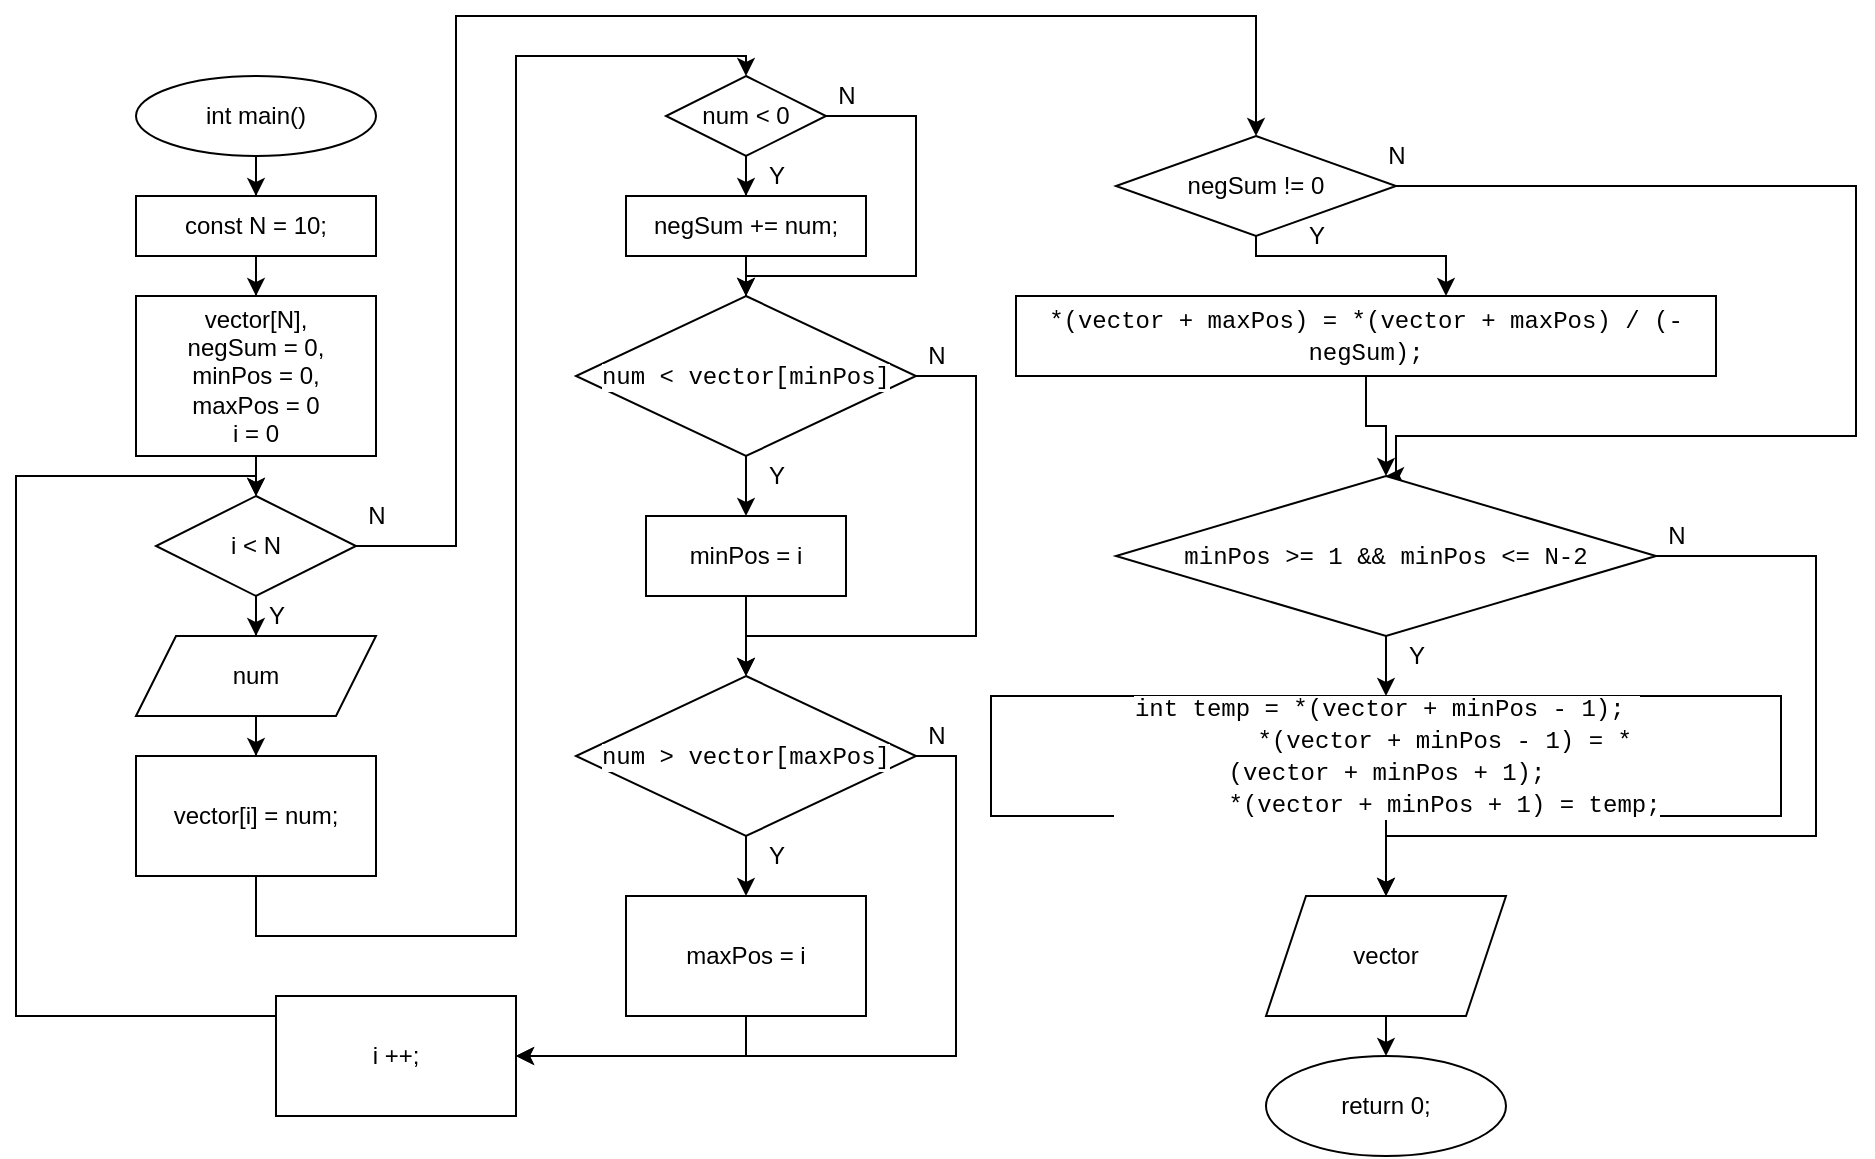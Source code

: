 <mxfile version="15.1.3" type="device"><diagram id="ypd6DX57DGDzRqFmfqcp" name="Страница 1"><mxGraphModel dx="1021" dy="600" grid="1" gridSize="10" guides="1" tooltips="1" connect="1" arrows="1" fold="1" page="1" pageScale="1" pageWidth="1654" pageHeight="2336" math="0" shadow="0"><root><mxCell id="0"/><mxCell id="1" parent="0"/><mxCell id="NWo7hQxaaid1gu6lxvA1-2" style="edgeStyle=orthogonalEdgeStyle;rounded=0;orthogonalLoop=1;jettySize=auto;html=1;exitX=0.5;exitY=1;exitDx=0;exitDy=0;" edge="1" parent="1" source="NWo7hQxaaid1gu6lxvA1-1" target="NWo7hQxaaid1gu6lxvA1-3"><mxGeometry relative="1" as="geometry"><mxPoint x="460" y="330" as="targetPoint"/></mxGeometry></mxCell><mxCell id="NWo7hQxaaid1gu6lxvA1-1" value="int main()" style="ellipse;whiteSpace=wrap;html=1;" vertex="1" parent="1"><mxGeometry x="400" y="260" width="120" height="40" as="geometry"/></mxCell><mxCell id="NWo7hQxaaid1gu6lxvA1-4" style="edgeStyle=orthogonalEdgeStyle;rounded=0;orthogonalLoop=1;jettySize=auto;html=1;exitX=0.5;exitY=1;exitDx=0;exitDy=0;" edge="1" parent="1" source="NWo7hQxaaid1gu6lxvA1-3" target="NWo7hQxaaid1gu6lxvA1-5"><mxGeometry relative="1" as="geometry"><mxPoint x="460" y="380" as="targetPoint"/></mxGeometry></mxCell><mxCell id="NWo7hQxaaid1gu6lxvA1-3" value="const N = 10;&lt;br&gt;" style="rounded=0;whiteSpace=wrap;html=1;" vertex="1" parent="1"><mxGeometry x="400" y="320" width="120" height="30" as="geometry"/></mxCell><mxCell id="NWo7hQxaaid1gu6lxvA1-8" style="edgeStyle=orthogonalEdgeStyle;rounded=0;orthogonalLoop=1;jettySize=auto;html=1;exitX=0.5;exitY=1;exitDx=0;exitDy=0;entryX=0.5;entryY=0;entryDx=0;entryDy=0;" edge="1" parent="1" source="NWo7hQxaaid1gu6lxvA1-5" target="NWo7hQxaaid1gu6lxvA1-7"><mxGeometry relative="1" as="geometry"/></mxCell><mxCell id="NWo7hQxaaid1gu6lxvA1-5" value="vector[N],&lt;br&gt;negSum = 0,&lt;br&gt;minPos = 0,&lt;br&gt;maxPos = 0&lt;br&gt;i = 0" style="rounded=0;whiteSpace=wrap;html=1;" vertex="1" parent="1"><mxGeometry x="400" y="370" width="120" height="80" as="geometry"/></mxCell><mxCell id="NWo7hQxaaid1gu6lxvA1-9" style="edgeStyle=orthogonalEdgeStyle;rounded=0;orthogonalLoop=1;jettySize=auto;html=1;exitX=0.5;exitY=1;exitDx=0;exitDy=0;" edge="1" parent="1" source="NWo7hQxaaid1gu6lxvA1-7" target="NWo7hQxaaid1gu6lxvA1-11"><mxGeometry relative="1" as="geometry"><mxPoint x="460" y="560" as="targetPoint"/></mxGeometry></mxCell><mxCell id="NWo7hQxaaid1gu6lxvA1-39" style="edgeStyle=orthogonalEdgeStyle;rounded=0;orthogonalLoop=1;jettySize=auto;html=1;exitX=1;exitY=0.5;exitDx=0;exitDy=0;" edge="1" parent="1" source="NWo7hQxaaid1gu6lxvA1-7" target="NWo7hQxaaid1gu6lxvA1-40"><mxGeometry relative="1" as="geometry"><mxPoint x="960" y="290" as="targetPoint"/><Array as="points"><mxPoint x="560" y="495"/><mxPoint x="560" y="230"/><mxPoint x="960" y="230"/></Array></mxGeometry></mxCell><mxCell id="NWo7hQxaaid1gu6lxvA1-7" value="i &amp;lt; N" style="rhombus;whiteSpace=wrap;html=1;" vertex="1" parent="1"><mxGeometry x="410" y="470" width="100" height="50" as="geometry"/></mxCell><mxCell id="NWo7hQxaaid1gu6lxvA1-12" style="edgeStyle=orthogonalEdgeStyle;rounded=0;orthogonalLoop=1;jettySize=auto;html=1;exitX=0.5;exitY=1;exitDx=0;exitDy=0;" edge="1" parent="1" source="NWo7hQxaaid1gu6lxvA1-11" target="NWo7hQxaaid1gu6lxvA1-13"><mxGeometry relative="1" as="geometry"><mxPoint x="460" y="600" as="targetPoint"/></mxGeometry></mxCell><mxCell id="NWo7hQxaaid1gu6lxvA1-11" value="num" style="shape=parallelogram;perimeter=parallelogramPerimeter;whiteSpace=wrap;html=1;fixedSize=1;" vertex="1" parent="1"><mxGeometry x="400" y="540" width="120" height="40" as="geometry"/></mxCell><mxCell id="NWo7hQxaaid1gu6lxvA1-14" style="edgeStyle=orthogonalEdgeStyle;rounded=0;orthogonalLoop=1;jettySize=auto;html=1;exitX=0.5;exitY=1;exitDx=0;exitDy=0;" edge="1" parent="1" source="NWo7hQxaaid1gu6lxvA1-13" target="NWo7hQxaaid1gu6lxvA1-15"><mxGeometry relative="1" as="geometry"><mxPoint x="460" y="680" as="targetPoint"/><Array as="points"><mxPoint x="460" y="690"/><mxPoint x="590" y="690"/><mxPoint x="590" y="250"/><mxPoint x="705" y="250"/></Array></mxGeometry></mxCell><mxCell id="NWo7hQxaaid1gu6lxvA1-13" value="vector[i] = num;" style="rounded=0;whiteSpace=wrap;html=1;" vertex="1" parent="1"><mxGeometry x="400" y="600" width="120" height="60" as="geometry"/></mxCell><mxCell id="NWo7hQxaaid1gu6lxvA1-16" style="edgeStyle=orthogonalEdgeStyle;rounded=0;orthogonalLoop=1;jettySize=auto;html=1;exitX=0.5;exitY=1;exitDx=0;exitDy=0;" edge="1" parent="1" source="NWo7hQxaaid1gu6lxvA1-15" target="NWo7hQxaaid1gu6lxvA1-17"><mxGeometry relative="1" as="geometry"><mxPoint x="705" y="330" as="targetPoint"/></mxGeometry></mxCell><mxCell id="NWo7hQxaaid1gu6lxvA1-35" style="edgeStyle=orthogonalEdgeStyle;rounded=0;orthogonalLoop=1;jettySize=auto;html=1;exitX=1;exitY=0.5;exitDx=0;exitDy=0;entryX=0.5;entryY=0;entryDx=0;entryDy=0;" edge="1" parent="1" source="NWo7hQxaaid1gu6lxvA1-15" target="NWo7hQxaaid1gu6lxvA1-19"><mxGeometry relative="1" as="geometry"><Array as="points"><mxPoint x="790" y="280"/><mxPoint x="790" y="360"/><mxPoint x="705" y="360"/></Array></mxGeometry></mxCell><mxCell id="NWo7hQxaaid1gu6lxvA1-15" value="num &amp;lt; 0" style="rhombus;whiteSpace=wrap;html=1;" vertex="1" parent="1"><mxGeometry x="665" y="260" width="80" height="40" as="geometry"/></mxCell><mxCell id="NWo7hQxaaid1gu6lxvA1-18" style="edgeStyle=orthogonalEdgeStyle;rounded=0;orthogonalLoop=1;jettySize=auto;html=1;exitX=0.5;exitY=1;exitDx=0;exitDy=0;" edge="1" parent="1" source="NWo7hQxaaid1gu6lxvA1-17" target="NWo7hQxaaid1gu6lxvA1-19"><mxGeometry relative="1" as="geometry"><mxPoint x="705" y="380" as="targetPoint"/></mxGeometry></mxCell><mxCell id="NWo7hQxaaid1gu6lxvA1-17" value="negSum += num;" style="rounded=0;whiteSpace=wrap;html=1;" vertex="1" parent="1"><mxGeometry x="645" y="320" width="120" height="30" as="geometry"/></mxCell><mxCell id="NWo7hQxaaid1gu6lxvA1-22" style="edgeStyle=orthogonalEdgeStyle;rounded=0;orthogonalLoop=1;jettySize=auto;html=1;exitX=0.5;exitY=1;exitDx=0;exitDy=0;" edge="1" parent="1" source="NWo7hQxaaid1gu6lxvA1-19" target="NWo7hQxaaid1gu6lxvA1-23"><mxGeometry relative="1" as="geometry"><mxPoint x="705" y="480" as="targetPoint"/></mxGeometry></mxCell><mxCell id="NWo7hQxaaid1gu6lxvA1-36" style="edgeStyle=orthogonalEdgeStyle;rounded=0;orthogonalLoop=1;jettySize=auto;html=1;exitX=1;exitY=0.5;exitDx=0;exitDy=0;entryX=0.5;entryY=0;entryDx=0;entryDy=0;" edge="1" parent="1" source="NWo7hQxaaid1gu6lxvA1-19" target="NWo7hQxaaid1gu6lxvA1-26"><mxGeometry relative="1" as="geometry"><mxPoint x="810" y="570" as="targetPoint"/><Array as="points"><mxPoint x="820" y="410"/><mxPoint x="820" y="540"/><mxPoint x="705" y="540"/></Array></mxGeometry></mxCell><mxCell id="NWo7hQxaaid1gu6lxvA1-19" value="&lt;div style=&quot;font-family: &amp;#34;consolas&amp;#34; , &amp;#34;courier new&amp;#34; , monospace ; line-height: 16px&quot;&gt;&lt;span style=&quot;background-color: rgb(255 , 255 , 255)&quot;&gt;num&amp;nbsp;&amp;lt;&amp;nbsp;vector[minPos]&lt;/span&gt;&lt;/div&gt;" style="rhombus;whiteSpace=wrap;html=1;" vertex="1" parent="1"><mxGeometry x="620" y="370" width="170" height="80" as="geometry"/></mxCell><mxCell id="NWo7hQxaaid1gu6lxvA1-20" style="edgeStyle=orthogonalEdgeStyle;rounded=0;orthogonalLoop=1;jettySize=auto;html=1;exitX=0.5;exitY=1;exitDx=0;exitDy=0;" edge="1" parent="1" source="NWo7hQxaaid1gu6lxvA1-19" target="NWo7hQxaaid1gu6lxvA1-19"><mxGeometry relative="1" as="geometry"/></mxCell><mxCell id="NWo7hQxaaid1gu6lxvA1-25" style="edgeStyle=orthogonalEdgeStyle;rounded=0;orthogonalLoop=1;jettySize=auto;html=1;exitX=0.5;exitY=1;exitDx=0;exitDy=0;entryX=0.5;entryY=0;entryDx=0;entryDy=0;" edge="1" parent="1" source="NWo7hQxaaid1gu6lxvA1-23" target="NWo7hQxaaid1gu6lxvA1-26"><mxGeometry relative="1" as="geometry"><mxPoint x="705" y="560" as="targetPoint"/></mxGeometry></mxCell><mxCell id="NWo7hQxaaid1gu6lxvA1-23" value="minPos = i" style="rounded=0;whiteSpace=wrap;html=1;" vertex="1" parent="1"><mxGeometry x="655" y="480" width="100" height="40" as="geometry"/></mxCell><mxCell id="NWo7hQxaaid1gu6lxvA1-27" style="edgeStyle=orthogonalEdgeStyle;rounded=0;orthogonalLoop=1;jettySize=auto;html=1;exitX=0.5;exitY=1;exitDx=0;exitDy=0;" edge="1" parent="1" source="NWo7hQxaaid1gu6lxvA1-26" target="NWo7hQxaaid1gu6lxvA1-28"><mxGeometry relative="1" as="geometry"><mxPoint x="705" y="670" as="targetPoint"/></mxGeometry></mxCell><mxCell id="NWo7hQxaaid1gu6lxvA1-37" style="edgeStyle=orthogonalEdgeStyle;rounded=0;orthogonalLoop=1;jettySize=auto;html=1;exitX=1;exitY=0.5;exitDx=0;exitDy=0;entryX=1;entryY=0.5;entryDx=0;entryDy=0;" edge="1" parent="1" source="NWo7hQxaaid1gu6lxvA1-26" target="NWo7hQxaaid1gu6lxvA1-32"><mxGeometry relative="1" as="geometry"><mxPoint x="810" y="770" as="targetPoint"/><Array as="points"><mxPoint x="810" y="600"/><mxPoint x="810" y="750"/></Array></mxGeometry></mxCell><mxCell id="NWo7hQxaaid1gu6lxvA1-26" value="&lt;div style=&quot;font-family: &amp;#34;consolas&amp;#34; , &amp;#34;courier new&amp;#34; , monospace ; line-height: 16px&quot;&gt;&lt;span style=&quot;background-color: rgb(255 , 255 , 255)&quot;&gt;num &amp;gt; vector[maxPos]&lt;/span&gt;&lt;/div&gt;" style="rhombus;whiteSpace=wrap;html=1;" vertex="1" parent="1"><mxGeometry x="620" y="560" width="170" height="80" as="geometry"/></mxCell><mxCell id="NWo7hQxaaid1gu6lxvA1-33" style="edgeStyle=orthogonalEdgeStyle;rounded=0;orthogonalLoop=1;jettySize=auto;html=1;exitX=0.5;exitY=1;exitDx=0;exitDy=0;entryX=1;entryY=0.5;entryDx=0;entryDy=0;" edge="1" parent="1" source="NWo7hQxaaid1gu6lxvA1-28" target="NWo7hQxaaid1gu6lxvA1-32"><mxGeometry relative="1" as="geometry"/></mxCell><mxCell id="NWo7hQxaaid1gu6lxvA1-28" value="maxPos = i" style="rounded=0;whiteSpace=wrap;html=1;" vertex="1" parent="1"><mxGeometry x="645" y="670" width="120" height="60" as="geometry"/></mxCell><mxCell id="NWo7hQxaaid1gu6lxvA1-34" style="edgeStyle=orthogonalEdgeStyle;rounded=0;orthogonalLoop=1;jettySize=auto;html=1;exitX=0;exitY=0.5;exitDx=0;exitDy=0;entryX=0.5;entryY=0;entryDx=0;entryDy=0;" edge="1" parent="1" source="NWo7hQxaaid1gu6lxvA1-32" target="NWo7hQxaaid1gu6lxvA1-7"><mxGeometry relative="1" as="geometry"><mxPoint x="350" y="450" as="targetPoint"/><Array as="points"><mxPoint x="340" y="730"/><mxPoint x="340" y="460"/><mxPoint x="460" y="460"/></Array></mxGeometry></mxCell><mxCell id="NWo7hQxaaid1gu6lxvA1-32" value="i ++;" style="whiteSpace=wrap;html=1;" vertex="1" parent="1"><mxGeometry x="470" y="720" width="120" height="60" as="geometry"/></mxCell><mxCell id="NWo7hQxaaid1gu6lxvA1-41" style="edgeStyle=orthogonalEdgeStyle;rounded=0;orthogonalLoop=1;jettySize=auto;html=1;exitX=0.5;exitY=1;exitDx=0;exitDy=0;" edge="1" parent="1" source="NWo7hQxaaid1gu6lxvA1-40" target="NWo7hQxaaid1gu6lxvA1-42"><mxGeometry relative="1" as="geometry"><mxPoint x="960.176" y="360" as="targetPoint"/><Array as="points"><mxPoint x="960" y="350"/><mxPoint x="1055" y="350"/></Array></mxGeometry></mxCell><mxCell id="NWo7hQxaaid1gu6lxvA1-43" style="edgeStyle=orthogonalEdgeStyle;rounded=0;orthogonalLoop=1;jettySize=auto;html=1;exitX=1;exitY=0.5;exitDx=0;exitDy=0;entryX=0;entryY=0.5;entryDx=0;entryDy=0;" edge="1" parent="1" source="NWo7hQxaaid1gu6lxvA1-40" target="NWo7hQxaaid1gu6lxvA1-45"><mxGeometry relative="1" as="geometry"><mxPoint x="1030" y="510" as="targetPoint"/><Array as="points"><mxPoint x="1260" y="315"/><mxPoint x="1260" y="440"/><mxPoint x="1030" y="440"/><mxPoint x="1030" y="460"/></Array></mxGeometry></mxCell><mxCell id="NWo7hQxaaid1gu6lxvA1-40" value="negSum != 0" style="rhombus;whiteSpace=wrap;html=1;" vertex="1" parent="1"><mxGeometry x="890" y="290" width="140" height="50" as="geometry"/></mxCell><mxCell id="NWo7hQxaaid1gu6lxvA1-55" style="edgeStyle=orthogonalEdgeStyle;rounded=0;orthogonalLoop=1;jettySize=auto;html=1;exitX=0.5;exitY=1;exitDx=0;exitDy=0;entryX=0;entryY=0.5;entryDx=0;entryDy=0;" edge="1" parent="1" source="NWo7hQxaaid1gu6lxvA1-42" target="NWo7hQxaaid1gu6lxvA1-45"><mxGeometry relative="1" as="geometry"/></mxCell><mxCell id="NWo7hQxaaid1gu6lxvA1-42" value="&lt;div style=&quot;font-family: &amp;#34;consolas&amp;#34; , &amp;#34;courier new&amp;#34; , monospace ; line-height: 16px&quot;&gt;&lt;span style=&quot;background-color: rgb(255 , 255 , 255)&quot;&gt;*(vector&amp;nbsp;+&amp;nbsp;maxPos)&amp;nbsp;=&amp;nbsp;*(vector&amp;nbsp;+&amp;nbsp;maxPos)&amp;nbsp;/&amp;nbsp;(-negSum);&lt;/span&gt;&lt;/div&gt;" style="rounded=0;whiteSpace=wrap;html=1;" vertex="1" parent="1"><mxGeometry x="840" y="370" width="350" height="40" as="geometry"/></mxCell><mxCell id="NWo7hQxaaid1gu6lxvA1-48" style="edgeStyle=orthogonalEdgeStyle;rounded=0;orthogonalLoop=1;jettySize=auto;html=1;exitX=1;exitY=0.5;exitDx=0;exitDy=0;" edge="1" parent="1" source="NWo7hQxaaid1gu6lxvA1-45" target="NWo7hQxaaid1gu6lxvA1-49"><mxGeometry relative="1" as="geometry"><mxPoint x="1025" y="660" as="targetPoint"/></mxGeometry></mxCell><mxCell id="NWo7hQxaaid1gu6lxvA1-50" style="edgeStyle=orthogonalEdgeStyle;rounded=0;orthogonalLoop=1;jettySize=auto;html=1;exitX=0.5;exitY=0;exitDx=0;exitDy=0;entryX=0.5;entryY=0;entryDx=0;entryDy=0;" edge="1" parent="1" source="NWo7hQxaaid1gu6lxvA1-45" target="NWo7hQxaaid1gu6lxvA1-51"><mxGeometry relative="1" as="geometry"><mxPoint x="1260" y="830" as="targetPoint"/><Array as="points"><mxPoint x="1240" y="500"/><mxPoint x="1240" y="640"/><mxPoint x="1025" y="640"/></Array></mxGeometry></mxCell><mxCell id="NWo7hQxaaid1gu6lxvA1-45" value="&lt;div style=&quot;font-family: &amp;#34;consolas&amp;#34; , &amp;#34;courier new&amp;#34; , monospace ; line-height: 16px&quot;&gt;&lt;span style=&quot;background-color: rgb(255 , 255 , 255)&quot;&gt;minPos&amp;nbsp;&amp;gt;=&amp;nbsp;1&amp;nbsp;&amp;amp;&amp;amp;&amp;nbsp;minPos&amp;nbsp;&amp;lt;=&amp;nbsp;N-2&lt;/span&gt;&lt;/div&gt;" style="rhombus;whiteSpace=wrap;html=1;direction=south;" vertex="1" parent="1"><mxGeometry x="890" y="460" width="270" height="80" as="geometry"/></mxCell><mxCell id="NWo7hQxaaid1gu6lxvA1-52" style="edgeStyle=orthogonalEdgeStyle;rounded=0;orthogonalLoop=1;jettySize=auto;html=1;exitX=0.5;exitY=1;exitDx=0;exitDy=0;entryX=0.5;entryY=0;entryDx=0;entryDy=0;" edge="1" parent="1" source="NWo7hQxaaid1gu6lxvA1-49" target="NWo7hQxaaid1gu6lxvA1-51"><mxGeometry relative="1" as="geometry"/></mxCell><mxCell id="NWo7hQxaaid1gu6lxvA1-49" value="&lt;div style=&quot;font-family: &amp;#34;consolas&amp;#34; , &amp;#34;courier new&amp;#34; , monospace ; line-height: 16px&quot;&gt;&lt;div&gt;&lt;span style=&quot;background-color: rgb(255 , 255 , 255)&quot;&gt;int&amp;nbsp;temp&amp;nbsp;=&amp;nbsp;*(vector&amp;nbsp;+&amp;nbsp;minPos&amp;nbsp;-&amp;nbsp;1);&amp;nbsp;&lt;/span&gt;&lt;/div&gt;&lt;div&gt;&lt;span style=&quot;background-color: rgb(255 , 255 , 255)&quot;&gt;&amp;nbsp;&amp;nbsp;&amp;nbsp;&amp;nbsp;&amp;nbsp;&amp;nbsp;&amp;nbsp;&amp;nbsp;*(vector&amp;nbsp;+&amp;nbsp;minPos&amp;nbsp;-&amp;nbsp;1)&amp;nbsp;=&amp;nbsp;*(vector&amp;nbsp;+&amp;nbsp;minPos&amp;nbsp;+&amp;nbsp;1);&lt;/span&gt;&lt;/div&gt;&lt;div&gt;&lt;span style=&quot;background-color: rgb(255 , 255 , 255)&quot;&gt;&amp;nbsp;&amp;nbsp;&amp;nbsp;&amp;nbsp;&amp;nbsp;&amp;nbsp;&amp;nbsp;&amp;nbsp;*(vector&amp;nbsp;+&amp;nbsp;minPos&amp;nbsp;+&amp;nbsp;1)&amp;nbsp;=&amp;nbsp;temp;&lt;/span&gt;&lt;/div&gt;&lt;/div&gt;" style="rounded=0;whiteSpace=wrap;html=1;" vertex="1" parent="1"><mxGeometry x="827.5" y="570" width="395" height="60" as="geometry"/></mxCell><mxCell id="NWo7hQxaaid1gu6lxvA1-54" style="edgeStyle=orthogonalEdgeStyle;rounded=0;orthogonalLoop=1;jettySize=auto;html=1;exitX=0.5;exitY=1;exitDx=0;exitDy=0;entryX=0.5;entryY=0;entryDx=0;entryDy=0;" edge="1" parent="1" source="NWo7hQxaaid1gu6lxvA1-51" target="NWo7hQxaaid1gu6lxvA1-53"><mxGeometry relative="1" as="geometry"/></mxCell><mxCell id="NWo7hQxaaid1gu6lxvA1-51" value="vector" style="shape=parallelogram;perimeter=parallelogramPerimeter;whiteSpace=wrap;html=1;fixedSize=1;" vertex="1" parent="1"><mxGeometry x="965" y="670" width="120" height="60" as="geometry"/></mxCell><mxCell id="NWo7hQxaaid1gu6lxvA1-53" value="return 0;" style="ellipse;whiteSpace=wrap;html=1;" vertex="1" parent="1"><mxGeometry x="965" y="750" width="120" height="50" as="geometry"/></mxCell><mxCell id="NWo7hQxaaid1gu6lxvA1-56" value="N" style="text;html=1;align=center;verticalAlign=middle;resizable=0;points=[];autosize=1;strokeColor=none;fillColor=none;" vertex="1" parent="1"><mxGeometry x="510" y="470" width="20" height="20" as="geometry"/></mxCell><mxCell id="NWo7hQxaaid1gu6lxvA1-57" value="Y" style="text;html=1;align=center;verticalAlign=middle;resizable=0;points=[];autosize=1;strokeColor=none;fillColor=none;" vertex="1" parent="1"><mxGeometry x="460" y="520" width="20" height="20" as="geometry"/></mxCell><mxCell id="NWo7hQxaaid1gu6lxvA1-58" value="N" style="text;html=1;align=center;verticalAlign=middle;resizable=0;points=[];autosize=1;strokeColor=none;fillColor=none;" vertex="1" parent="1"><mxGeometry x="745" y="260" width="20" height="20" as="geometry"/></mxCell><mxCell id="NWo7hQxaaid1gu6lxvA1-59" value="Y" style="text;html=1;align=center;verticalAlign=middle;resizable=0;points=[];autosize=1;strokeColor=none;fillColor=none;" vertex="1" parent="1"><mxGeometry x="710" y="300" width="20" height="20" as="geometry"/></mxCell><mxCell id="NWo7hQxaaid1gu6lxvA1-60" value="N" style="text;html=1;align=center;verticalAlign=middle;resizable=0;points=[];autosize=1;strokeColor=none;fillColor=none;" vertex="1" parent="1"><mxGeometry x="790" y="390" width="20" height="20" as="geometry"/></mxCell><mxCell id="NWo7hQxaaid1gu6lxvA1-61" value="Y" style="text;html=1;align=center;verticalAlign=middle;resizable=0;points=[];autosize=1;strokeColor=none;fillColor=none;" vertex="1" parent="1"><mxGeometry x="710" y="450" width="20" height="20" as="geometry"/></mxCell><mxCell id="NWo7hQxaaid1gu6lxvA1-62" value="N" style="text;html=1;align=center;verticalAlign=middle;resizable=0;points=[];autosize=1;strokeColor=none;fillColor=none;" vertex="1" parent="1"><mxGeometry x="790" y="580" width="20" height="20" as="geometry"/></mxCell><mxCell id="NWo7hQxaaid1gu6lxvA1-63" value="Y" style="text;html=1;align=center;verticalAlign=middle;resizable=0;points=[];autosize=1;strokeColor=none;fillColor=none;" vertex="1" parent="1"><mxGeometry x="710" y="640" width="20" height="20" as="geometry"/></mxCell><mxCell id="NWo7hQxaaid1gu6lxvA1-64" value="N" style="text;html=1;align=center;verticalAlign=middle;resizable=0;points=[];autosize=1;strokeColor=none;fillColor=none;" vertex="1" parent="1"><mxGeometry x="1020" y="290" width="20" height="20" as="geometry"/></mxCell><mxCell id="NWo7hQxaaid1gu6lxvA1-65" value="Y" style="text;html=1;align=center;verticalAlign=middle;resizable=0;points=[];autosize=1;strokeColor=none;fillColor=none;" vertex="1" parent="1"><mxGeometry x="980" y="330" width="20" height="20" as="geometry"/></mxCell><mxCell id="NWo7hQxaaid1gu6lxvA1-66" value="N" style="text;html=1;align=center;verticalAlign=middle;resizable=0;points=[];autosize=1;strokeColor=none;fillColor=none;" vertex="1" parent="1"><mxGeometry x="1160" y="480" width="20" height="20" as="geometry"/></mxCell><mxCell id="NWo7hQxaaid1gu6lxvA1-67" value="Y" style="text;html=1;align=center;verticalAlign=middle;resizable=0;points=[];autosize=1;strokeColor=none;fillColor=none;" vertex="1" parent="1"><mxGeometry x="1030" y="540" width="20" height="20" as="geometry"/></mxCell></root></mxGraphModel></diagram></mxfile>